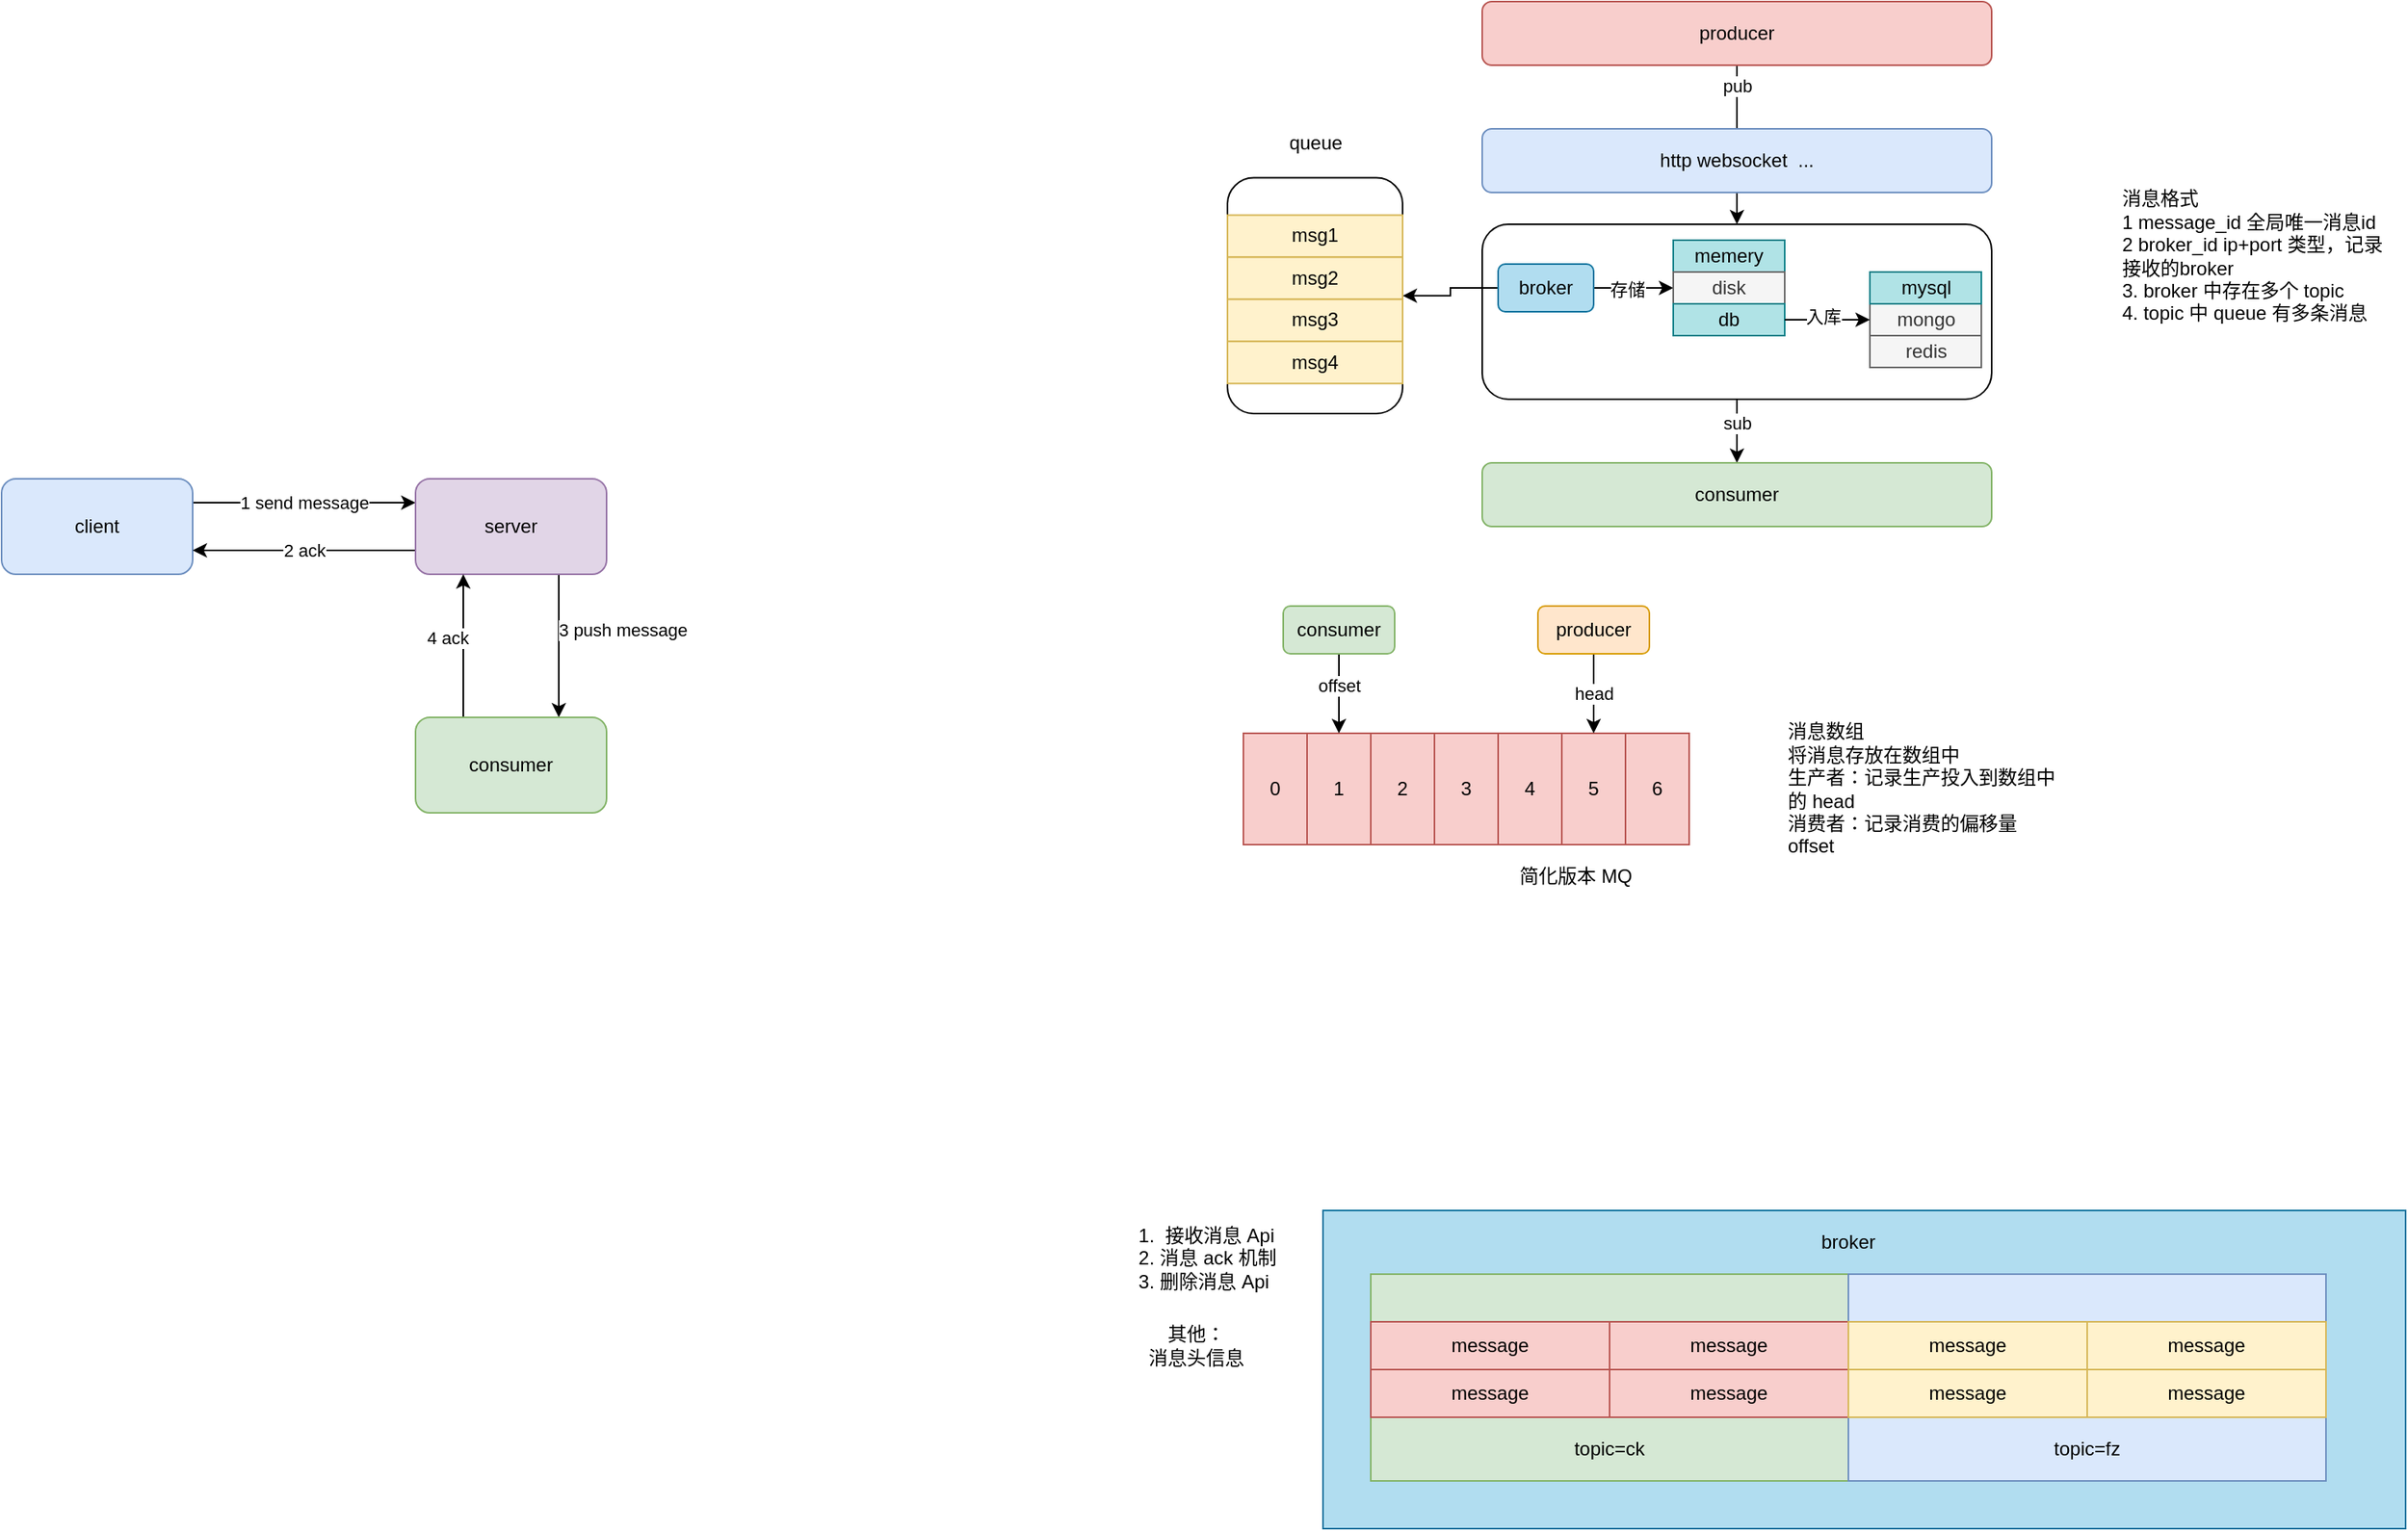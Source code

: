 <mxfile version="14.5.1" type="github">
  <diagram id="GEWbKtwTwwU5BR-KHDl5" name="第 1 页">
    <mxGraphModel dx="1773" dy="620" grid="1" gridSize="10" guides="1" tooltips="1" connect="1" arrows="1" fold="1" page="1" pageScale="1" pageWidth="827" pageHeight="1169" math="0" shadow="0">
      <root>
        <mxCell id="0" />
        <mxCell id="1" parent="0" />
        <mxCell id="xzBnQuBjLTfQcuPb5cwZ-16" value="" style="rounded=0;whiteSpace=wrap;html=1;fillColor=#b1ddf0;strokeColor=#10739e;" parent="1" vertex="1">
          <mxGeometry x="70" y="940" width="680" height="200" as="geometry" />
        </mxCell>
        <mxCell id="4Ff3cxpEsu5nCAXXMV_1-10" value="" style="edgeStyle=orthogonalEdgeStyle;rounded=0;orthogonalLoop=1;jettySize=auto;html=1;" parent="1" source="4Ff3cxpEsu5nCAXXMV_1-2" target="4Ff3cxpEsu5nCAXXMV_1-6" edge="1">
          <mxGeometry relative="1" as="geometry" />
        </mxCell>
        <mxCell id="4Ff3cxpEsu5nCAXXMV_1-13" value="sub" style="edgeLabel;html=1;align=center;verticalAlign=middle;resizable=0;points=[];" parent="4Ff3cxpEsu5nCAXXMV_1-10" vertex="1" connectable="0">
          <mxGeometry x="0.25" y="3" relative="1" as="geometry">
            <mxPoint x="-3" y="-10" as="offset" />
          </mxGeometry>
        </mxCell>
        <mxCell id="4Ff3cxpEsu5nCAXXMV_1-2" value="" style="rounded=1;whiteSpace=wrap;html=1;" parent="1" vertex="1">
          <mxGeometry x="170" y="320" width="320" height="110" as="geometry" />
        </mxCell>
        <mxCell id="4Ff3cxpEsu5nCAXXMV_1-6" value="consumer" style="rounded=1;whiteSpace=wrap;html=1;fillColor=#d5e8d4;strokeColor=#82b366;" parent="1" vertex="1">
          <mxGeometry x="170" y="470" width="320" height="40" as="geometry" />
        </mxCell>
        <mxCell id="4Ff3cxpEsu5nCAXXMV_1-9" value="" style="edgeStyle=orthogonalEdgeStyle;rounded=0;orthogonalLoop=1;jettySize=auto;html=1;" parent="1" source="4Ff3cxpEsu5nCAXXMV_1-7" target="4Ff3cxpEsu5nCAXXMV_1-2" edge="1">
          <mxGeometry relative="1" as="geometry" />
        </mxCell>
        <mxCell id="4Ff3cxpEsu5nCAXXMV_1-11" value="pub" style="edgeLabel;html=1;align=center;verticalAlign=middle;resizable=0;points=[];" parent="4Ff3cxpEsu5nCAXXMV_1-9" vertex="1" connectable="0">
          <mxGeometry x="-0.291" y="1" relative="1" as="geometry">
            <mxPoint x="-1" y="-23" as="offset" />
          </mxGeometry>
        </mxCell>
        <mxCell id="4Ff3cxpEsu5nCAXXMV_1-7" value="producer" style="rounded=1;whiteSpace=wrap;html=1;fillColor=#f8cecc;strokeColor=#b85450;" parent="1" vertex="1">
          <mxGeometry x="170" y="180" width="320" height="40" as="geometry" />
        </mxCell>
        <mxCell id="4Ff3cxpEsu5nCAXXMV_1-26" style="edgeStyle=orthogonalEdgeStyle;rounded=0;orthogonalLoop=1;jettySize=auto;html=1;entryX=0;entryY=0.5;entryDx=0;entryDy=0;" parent="1" source="4Ff3cxpEsu5nCAXXMV_1-15" target="4Ff3cxpEsu5nCAXXMV_1-18" edge="1">
          <mxGeometry relative="1" as="geometry" />
        </mxCell>
        <mxCell id="4Ff3cxpEsu5nCAXXMV_1-27" value="存储" style="edgeLabel;html=1;align=center;verticalAlign=middle;resizable=0;points=[];" parent="4Ff3cxpEsu5nCAXXMV_1-26" vertex="1" connectable="0">
          <mxGeometry x="-0.186" y="-1" relative="1" as="geometry">
            <mxPoint as="offset" />
          </mxGeometry>
        </mxCell>
        <mxCell id="uMKOycxnDkq_2mH9ONQj-2" style="edgeStyle=orthogonalEdgeStyle;rounded=0;orthogonalLoop=1;jettySize=auto;html=1;" parent="1" source="4Ff3cxpEsu5nCAXXMV_1-15" target="uMKOycxnDkq_2mH9ONQj-1" edge="1">
          <mxGeometry relative="1" as="geometry" />
        </mxCell>
        <mxCell id="4Ff3cxpEsu5nCAXXMV_1-15" value="broker" style="rounded=1;whiteSpace=wrap;html=1;fillColor=#b1ddf0;strokeColor=#10739e;" parent="1" vertex="1">
          <mxGeometry x="180" y="345" width="60" height="30" as="geometry" />
        </mxCell>
        <mxCell id="4Ff3cxpEsu5nCAXXMV_1-23" value="" style="group;fillColor=#b0e3e6;strokeColor=#0e8088;" parent="1" vertex="1" connectable="0">
          <mxGeometry x="290" y="330" width="70" height="60" as="geometry" />
        </mxCell>
        <mxCell id="4Ff3cxpEsu5nCAXXMV_1-17" value="memery" style="rounded=0;whiteSpace=wrap;html=1;fillColor=#b0e3e6;strokeColor=#0e8088;" parent="4Ff3cxpEsu5nCAXXMV_1-23" vertex="1">
          <mxGeometry width="70" height="20" as="geometry" />
        </mxCell>
        <mxCell id="4Ff3cxpEsu5nCAXXMV_1-18" value="disk" style="rounded=0;whiteSpace=wrap;html=1;fillColor=#f5f5f5;strokeColor=#666666;fontColor=#333333;" parent="4Ff3cxpEsu5nCAXXMV_1-23" vertex="1">
          <mxGeometry y="20" width="70" height="20" as="geometry" />
        </mxCell>
        <mxCell id="4Ff3cxpEsu5nCAXXMV_1-19" value="db" style="rounded=0;whiteSpace=wrap;html=1;fillColor=#b0e3e6;strokeColor=#0e8088;" parent="4Ff3cxpEsu5nCAXXMV_1-23" vertex="1">
          <mxGeometry y="40" width="70" height="20" as="geometry" />
        </mxCell>
        <mxCell id="4Ff3cxpEsu5nCAXXMV_1-24" value="" style="group" parent="1" vertex="1" connectable="0">
          <mxGeometry x="413.5" y="350" width="70" height="60" as="geometry" />
        </mxCell>
        <mxCell id="4Ff3cxpEsu5nCAXXMV_1-20" value="mongo" style="rounded=0;whiteSpace=wrap;html=1;fillColor=#f5f5f5;strokeColor=#666666;fontColor=#333333;" parent="4Ff3cxpEsu5nCAXXMV_1-24" vertex="1">
          <mxGeometry y="20" width="70" height="20" as="geometry" />
        </mxCell>
        <mxCell id="4Ff3cxpEsu5nCAXXMV_1-21" value="mysql" style="rounded=0;whiteSpace=wrap;html=1;fillColor=#b0e3e6;strokeColor=#0e8088;" parent="4Ff3cxpEsu5nCAXXMV_1-24" vertex="1">
          <mxGeometry width="70" height="20" as="geometry" />
        </mxCell>
        <mxCell id="4Ff3cxpEsu5nCAXXMV_1-22" value="redis" style="rounded=0;whiteSpace=wrap;html=1;fillColor=#f5f5f5;strokeColor=#666666;fontColor=#333333;" parent="4Ff3cxpEsu5nCAXXMV_1-24" vertex="1">
          <mxGeometry y="40" width="70" height="20" as="geometry" />
        </mxCell>
        <mxCell id="4Ff3cxpEsu5nCAXXMV_1-25" style="edgeStyle=orthogonalEdgeStyle;rounded=0;orthogonalLoop=1;jettySize=auto;html=1;" parent="1" source="4Ff3cxpEsu5nCAXXMV_1-19" target="4Ff3cxpEsu5nCAXXMV_1-20" edge="1">
          <mxGeometry relative="1" as="geometry" />
        </mxCell>
        <mxCell id="4Ff3cxpEsu5nCAXXMV_1-28" value="入库" style="edgeLabel;html=1;align=center;verticalAlign=middle;resizable=0;points=[];" parent="4Ff3cxpEsu5nCAXXMV_1-25" vertex="1" connectable="0">
          <mxGeometry x="-0.122" y="2" relative="1" as="geometry">
            <mxPoint as="offset" />
          </mxGeometry>
        </mxCell>
        <mxCell id="4Ff3cxpEsu5nCAXXMV_1-29" value="消息格式&lt;br&gt;&lt;div&gt;&lt;span&gt;1&amp;nbsp;message_id&amp;nbsp;全局唯一消息id&lt;/span&gt;&lt;/div&gt;&lt;div&gt;&lt;span&gt;2&amp;nbsp;broker_id&amp;nbsp;ip+port&amp;nbsp;类型，记录接收的broker&lt;/span&gt;&lt;/div&gt;&lt;div&gt;&lt;span&gt;3. broker&amp;nbsp;中存在多个&amp;nbsp;topic&lt;/span&gt;&lt;/div&gt;&lt;div&gt;&lt;span&gt;4. topic&amp;nbsp;中&amp;nbsp;queue&amp;nbsp;有多条消息&lt;/span&gt;&lt;/div&gt;" style="text;html=1;strokeColor=none;fillColor=none;align=left;verticalAlign=middle;whiteSpace=wrap;rounded=0;" parent="1" vertex="1">
          <mxGeometry x="570" y="305" width="170" height="70" as="geometry" />
        </mxCell>
        <mxCell id="DPD9DdjjSpF7IbTdE0S3-2" value="http websocket&amp;nbsp; ..." style="rounded=1;whiteSpace=wrap;html=1;fillColor=#dae8fc;strokeColor=#6c8ebf;" parent="1" vertex="1">
          <mxGeometry x="170" y="260" width="320" height="40" as="geometry" />
        </mxCell>
        <mxCell id="uMKOycxnDkq_2mH9ONQj-8" value="" style="group" parent="1" vertex="1" connectable="0">
          <mxGeometry x="10" y="259" width="110" height="180" as="geometry" />
        </mxCell>
        <mxCell id="uMKOycxnDkq_2mH9ONQj-1" value="" style="rounded=1;whiteSpace=wrap;html=1;" parent="uMKOycxnDkq_2mH9ONQj-8" vertex="1">
          <mxGeometry y="31.765" width="110" height="148.235" as="geometry" />
        </mxCell>
        <mxCell id="uMKOycxnDkq_2mH9ONQj-3" value="queue" style="text;html=1;align=center;verticalAlign=middle;resizable=0;points=[];autosize=1;" parent="uMKOycxnDkq_2mH9ONQj-8" vertex="1">
          <mxGeometry x="30" width="50" height="20" as="geometry" />
        </mxCell>
        <mxCell id="uMKOycxnDkq_2mH9ONQj-4" value="msg1" style="rounded=0;whiteSpace=wrap;html=1;fillColor=#fff2cc;strokeColor=#d6b656;" parent="uMKOycxnDkq_2mH9ONQj-8" vertex="1">
          <mxGeometry y="55.235" width="110" height="26.471" as="geometry" />
        </mxCell>
        <mxCell id="uMKOycxnDkq_2mH9ONQj-5" value="msg2" style="rounded=0;whiteSpace=wrap;html=1;fillColor=#fff2cc;strokeColor=#d6b656;" parent="uMKOycxnDkq_2mH9ONQj-8" vertex="1">
          <mxGeometry y="81.706" width="110" height="26.471" as="geometry" />
        </mxCell>
        <mxCell id="uMKOycxnDkq_2mH9ONQj-6" value="msg3" style="rounded=0;whiteSpace=wrap;html=1;fillColor=#fff2cc;strokeColor=#d6b656;" parent="uMKOycxnDkq_2mH9ONQj-8" vertex="1">
          <mxGeometry y="108.176" width="110" height="26.471" as="geometry" />
        </mxCell>
        <mxCell id="uMKOycxnDkq_2mH9ONQj-7" value="msg4" style="rounded=0;whiteSpace=wrap;html=1;fillColor=#fff2cc;strokeColor=#d6b656;" parent="uMKOycxnDkq_2mH9ONQj-8" vertex="1">
          <mxGeometry y="134.647" width="110" height="26.471" as="geometry" />
        </mxCell>
        <mxCell id="bFqt1jwmSwAZHQrY0wR8-1" value="" style="rounded=0;whiteSpace=wrap;html=1;" parent="1" vertex="1">
          <mxGeometry x="20" y="640" width="280" height="70" as="geometry" />
        </mxCell>
        <mxCell id="bFqt1jwmSwAZHQrY0wR8-2" value="0" style="rounded=0;whiteSpace=wrap;html=1;fillColor=#f8cecc;strokeColor=#b85450;" parent="1" vertex="1">
          <mxGeometry x="20" y="640" width="40" height="70" as="geometry" />
        </mxCell>
        <mxCell id="bFqt1jwmSwAZHQrY0wR8-4" value="2" style="rounded=0;whiteSpace=wrap;html=1;fillColor=#f8cecc;strokeColor=#b85450;" parent="1" vertex="1">
          <mxGeometry x="100" y="640" width="40" height="70" as="geometry" />
        </mxCell>
        <mxCell id="bFqt1jwmSwAZHQrY0wR8-6" value="1" style="rounded=0;whiteSpace=wrap;html=1;fillColor=#f8cecc;strokeColor=#b85450;" parent="1" vertex="1">
          <mxGeometry x="60" y="640" width="40" height="70" as="geometry" />
        </mxCell>
        <mxCell id="bFqt1jwmSwAZHQrY0wR8-7" value="5" style="rounded=0;whiteSpace=wrap;html=1;fillColor=#f8cecc;strokeColor=#b85450;" parent="1" vertex="1">
          <mxGeometry x="220" y="640" width="40" height="70" as="geometry" />
        </mxCell>
        <mxCell id="bFqt1jwmSwAZHQrY0wR8-8" value="3" style="rounded=0;whiteSpace=wrap;html=1;fillColor=#f8cecc;strokeColor=#b85450;" parent="1" vertex="1">
          <mxGeometry x="140" y="640" width="40" height="70" as="geometry" />
        </mxCell>
        <mxCell id="bFqt1jwmSwAZHQrY0wR8-9" value="4" style="rounded=0;whiteSpace=wrap;html=1;fillColor=#f8cecc;strokeColor=#b85450;" parent="1" vertex="1">
          <mxGeometry x="180" y="640" width="40" height="70" as="geometry" />
        </mxCell>
        <mxCell id="bFqt1jwmSwAZHQrY0wR8-10" value="6" style="rounded=0;whiteSpace=wrap;html=1;fillColor=#f8cecc;strokeColor=#b85450;" parent="1" vertex="1">
          <mxGeometry x="260" y="640" width="40" height="70" as="geometry" />
        </mxCell>
        <mxCell id="bFqt1jwmSwAZHQrY0wR8-17" value="head" style="edgeStyle=orthogonalEdgeStyle;rounded=0;orthogonalLoop=1;jettySize=auto;html=1;entryX=0.5;entryY=0;entryDx=0;entryDy=0;" parent="1" source="bFqt1jwmSwAZHQrY0wR8-15" target="bFqt1jwmSwAZHQrY0wR8-7" edge="1">
          <mxGeometry relative="1" as="geometry" />
        </mxCell>
        <mxCell id="bFqt1jwmSwAZHQrY0wR8-15" value="producer" style="rounded=1;whiteSpace=wrap;html=1;fillColor=#ffe6cc;strokeColor=#d79b00;" parent="1" vertex="1">
          <mxGeometry x="205" y="560" width="70" height="30" as="geometry" />
        </mxCell>
        <mxCell id="bFqt1jwmSwAZHQrY0wR8-20" style="edgeStyle=orthogonalEdgeStyle;rounded=0;orthogonalLoop=1;jettySize=auto;html=1;entryX=0.5;entryY=0;entryDx=0;entryDy=0;" parent="1" source="bFqt1jwmSwAZHQrY0wR8-19" target="bFqt1jwmSwAZHQrY0wR8-6" edge="1">
          <mxGeometry relative="1" as="geometry" />
        </mxCell>
        <mxCell id="bFqt1jwmSwAZHQrY0wR8-21" value="offset" style="edgeLabel;html=1;align=center;verticalAlign=middle;resizable=0;points=[];" parent="bFqt1jwmSwAZHQrY0wR8-20" vertex="1" connectable="0">
          <mxGeometry x="-0.2" relative="1" as="geometry">
            <mxPoint as="offset" />
          </mxGeometry>
        </mxCell>
        <mxCell id="bFqt1jwmSwAZHQrY0wR8-19" value="consumer" style="rounded=1;whiteSpace=wrap;html=1;fillColor=#d5e8d4;strokeColor=#82b366;" parent="1" vertex="1">
          <mxGeometry x="45" y="560" width="70" height="30" as="geometry" />
        </mxCell>
        <mxCell id="bFqt1jwmSwAZHQrY0wR8-22" value="消息数组&lt;br&gt;将消息存放在数组中&lt;br&gt;生产者：记录生产投入到数组中的 head&lt;br&gt;消费者：记录消费的偏移量offset" style="text;html=1;strokeColor=none;fillColor=none;align=left;verticalAlign=middle;whiteSpace=wrap;rounded=0;" parent="1" vertex="1">
          <mxGeometry x="360" y="640" width="170" height="70" as="geometry" />
        </mxCell>
        <mxCell id="bFqt1jwmSwAZHQrY0wR8-23" value="简化版本 MQ&amp;nbsp;" style="text;html=1;align=center;verticalAlign=middle;resizable=0;points=[];autosize=1;" parent="1" vertex="1">
          <mxGeometry x="185" y="720" width="90" height="20" as="geometry" />
        </mxCell>
        <mxCell id="fyWQ-qrtpSepQQS7LTDg-1" value="&lt;div style=&quot;text-align: left&quot;&gt;&lt;span&gt;1.&amp;nbsp; 接收消息&amp;nbsp;Api&lt;/span&gt;&lt;/div&gt;&lt;div style=&quot;text-align: left&quot;&gt;&lt;span&gt;2.&amp;nbsp;消息&amp;nbsp;ack&amp;nbsp;机制&lt;/span&gt;&lt;/div&gt;&lt;div style=&quot;text-align: left&quot;&gt;&lt;span&gt;3.&amp;nbsp;删除消息&amp;nbsp;Api&lt;/span&gt;&lt;/div&gt;" style="text;html=1;strokeColor=none;fillColor=none;align=center;verticalAlign=middle;whiteSpace=wrap;rounded=0;" parent="1" vertex="1">
          <mxGeometry x="-125" y="950" width="245" height="40" as="geometry" />
        </mxCell>
        <mxCell id="fyWQ-qrtpSepQQS7LTDg-2" value="其他：&lt;br&gt;消息头信息" style="text;html=1;align=center;verticalAlign=middle;resizable=0;points=[];autosize=1;" parent="1" vertex="1">
          <mxGeometry x="-50" y="1010" width="80" height="30" as="geometry" />
        </mxCell>
        <mxCell id="xzBnQuBjLTfQcuPb5cwZ-2" value="" style="rounded=0;whiteSpace=wrap;html=1;fillColor=#d5e8d4;strokeColor=#82b366;" parent="1" vertex="1">
          <mxGeometry x="100" y="980" width="300" height="130" as="geometry" />
        </mxCell>
        <mxCell id="xzBnQuBjLTfQcuPb5cwZ-3" value="topic=ck" style="text;html=1;strokeColor=none;fillColor=none;align=center;verticalAlign=middle;whiteSpace=wrap;rounded=0;" parent="1" vertex="1">
          <mxGeometry x="230" y="1080" width="40" height="20" as="geometry" />
        </mxCell>
        <mxCell id="xzBnQuBjLTfQcuPb5cwZ-4" value="message" style="rounded=0;whiteSpace=wrap;html=1;fillColor=#f8cecc;strokeColor=#b85450;" parent="1" vertex="1">
          <mxGeometry x="100" y="1010" width="150" height="30" as="geometry" />
        </mxCell>
        <mxCell id="xzBnQuBjLTfQcuPb5cwZ-5" value="message" style="rounded=0;whiteSpace=wrap;html=1;fillColor=#f8cecc;strokeColor=#b85450;" parent="1" vertex="1">
          <mxGeometry x="100" y="1040" width="150" height="30" as="geometry" />
        </mxCell>
        <mxCell id="xzBnQuBjLTfQcuPb5cwZ-7" value="message" style="rounded=0;whiteSpace=wrap;html=1;fillColor=#f8cecc;strokeColor=#b85450;" parent="1" vertex="1">
          <mxGeometry x="250" y="1010" width="150" height="30" as="geometry" />
        </mxCell>
        <mxCell id="xzBnQuBjLTfQcuPb5cwZ-8" value="message" style="rounded=0;whiteSpace=wrap;html=1;fillColor=#f8cecc;strokeColor=#b85450;" parent="1" vertex="1">
          <mxGeometry x="250" y="1040" width="150" height="30" as="geometry" />
        </mxCell>
        <mxCell id="xzBnQuBjLTfQcuPb5cwZ-10" value="" style="rounded=0;whiteSpace=wrap;html=1;fillColor=#dae8fc;strokeColor=#6c8ebf;" parent="1" vertex="1">
          <mxGeometry x="400" y="980" width="300" height="130" as="geometry" />
        </mxCell>
        <mxCell id="xzBnQuBjLTfQcuPb5cwZ-11" value="topic=fz" style="text;html=1;strokeColor=none;fillColor=none;align=center;verticalAlign=middle;whiteSpace=wrap;rounded=0;" parent="1" vertex="1">
          <mxGeometry x="530" y="1080" width="40" height="20" as="geometry" />
        </mxCell>
        <mxCell id="xzBnQuBjLTfQcuPb5cwZ-12" value="message" style="rounded=0;whiteSpace=wrap;html=1;fillColor=#fff2cc;strokeColor=#d6b656;" parent="1" vertex="1">
          <mxGeometry x="400" y="1010" width="150" height="30" as="geometry" />
        </mxCell>
        <mxCell id="xzBnQuBjLTfQcuPb5cwZ-13" value="message" style="rounded=0;whiteSpace=wrap;html=1;fillColor=#fff2cc;strokeColor=#d6b656;" parent="1" vertex="1">
          <mxGeometry x="400" y="1040" width="150" height="30" as="geometry" />
        </mxCell>
        <mxCell id="xzBnQuBjLTfQcuPb5cwZ-14" value="message" style="rounded=0;whiteSpace=wrap;html=1;fillColor=#fff2cc;strokeColor=#d6b656;" parent="1" vertex="1">
          <mxGeometry x="550" y="1010" width="150" height="30" as="geometry" />
        </mxCell>
        <mxCell id="xzBnQuBjLTfQcuPb5cwZ-15" value="message" style="rounded=0;whiteSpace=wrap;html=1;fillColor=#fff2cc;strokeColor=#d6b656;" parent="1" vertex="1">
          <mxGeometry x="550" y="1040" width="150" height="30" as="geometry" />
        </mxCell>
        <mxCell id="xzBnQuBjLTfQcuPb5cwZ-17" value="broker" style="text;html=1;strokeColor=none;fillColor=none;align=center;verticalAlign=middle;whiteSpace=wrap;rounded=0;" parent="1" vertex="1">
          <mxGeometry x="380" y="950" width="40" height="20" as="geometry" />
        </mxCell>
        <mxCell id="PnKeAN2AOr77zbnTto7k-3" value="1 send message" style="edgeStyle=orthogonalEdgeStyle;rounded=0;orthogonalLoop=1;jettySize=auto;html=1;entryX=0;entryY=0.25;entryDx=0;entryDy=0;exitX=1;exitY=0.25;exitDx=0;exitDy=0;" edge="1" parent="1" source="PnKeAN2AOr77zbnTto7k-1" target="PnKeAN2AOr77zbnTto7k-2">
          <mxGeometry relative="1" as="geometry" />
        </mxCell>
        <mxCell id="PnKeAN2AOr77zbnTto7k-1" value="client" style="rounded=1;whiteSpace=wrap;html=1;fillColor=#dae8fc;strokeColor=#6c8ebf;" vertex="1" parent="1">
          <mxGeometry x="-760" y="480" width="120" height="60" as="geometry" />
        </mxCell>
        <mxCell id="PnKeAN2AOr77zbnTto7k-4" value="2 ack" style="edgeStyle=orthogonalEdgeStyle;rounded=0;orthogonalLoop=1;jettySize=auto;html=1;entryX=1;entryY=0.75;entryDx=0;entryDy=0;exitX=0;exitY=0.75;exitDx=0;exitDy=0;" edge="1" parent="1" source="PnKeAN2AOr77zbnTto7k-2" target="PnKeAN2AOr77zbnTto7k-1">
          <mxGeometry relative="1" as="geometry" />
        </mxCell>
        <mxCell id="PnKeAN2AOr77zbnTto7k-6" style="edgeStyle=orthogonalEdgeStyle;rounded=0;orthogonalLoop=1;jettySize=auto;html=1;exitX=0.75;exitY=1;exitDx=0;exitDy=0;entryX=0.75;entryY=0;entryDx=0;entryDy=0;" edge="1" parent="1" source="PnKeAN2AOr77zbnTto7k-2" target="PnKeAN2AOr77zbnTto7k-5">
          <mxGeometry relative="1" as="geometry">
            <mxPoint x="-410" y="625" as="targetPoint" />
          </mxGeometry>
        </mxCell>
        <mxCell id="PnKeAN2AOr77zbnTto7k-7" value="3 push message" style="edgeLabel;html=1;align=center;verticalAlign=middle;resizable=0;points=[];" vertex="1" connectable="0" parent="PnKeAN2AOr77zbnTto7k-6">
          <mxGeometry x="-0.178" y="-1" relative="1" as="geometry">
            <mxPoint x="41" y="-2" as="offset" />
          </mxGeometry>
        </mxCell>
        <mxCell id="PnKeAN2AOr77zbnTto7k-2" value="server" style="rounded=1;whiteSpace=wrap;html=1;fillColor=#e1d5e7;strokeColor=#9673a6;" vertex="1" parent="1">
          <mxGeometry x="-500" y="480" width="120" height="60" as="geometry" />
        </mxCell>
        <mxCell id="PnKeAN2AOr77zbnTto7k-8" value="4 ack" style="edgeStyle=orthogonalEdgeStyle;rounded=0;orthogonalLoop=1;jettySize=auto;html=1;entryX=0.25;entryY=1;entryDx=0;entryDy=0;exitX=0.25;exitY=0;exitDx=0;exitDy=0;" edge="1" parent="1" source="PnKeAN2AOr77zbnTto7k-5" target="PnKeAN2AOr77zbnTto7k-2">
          <mxGeometry x="0.111" y="10" relative="1" as="geometry">
            <mxPoint as="offset" />
          </mxGeometry>
        </mxCell>
        <mxCell id="PnKeAN2AOr77zbnTto7k-5" value="consumer" style="rounded=1;whiteSpace=wrap;html=1;fillColor=#d5e8d4;strokeColor=#82b366;" vertex="1" parent="1">
          <mxGeometry x="-500" y="630" width="120" height="60" as="geometry" />
        </mxCell>
      </root>
    </mxGraphModel>
  </diagram>
</mxfile>
